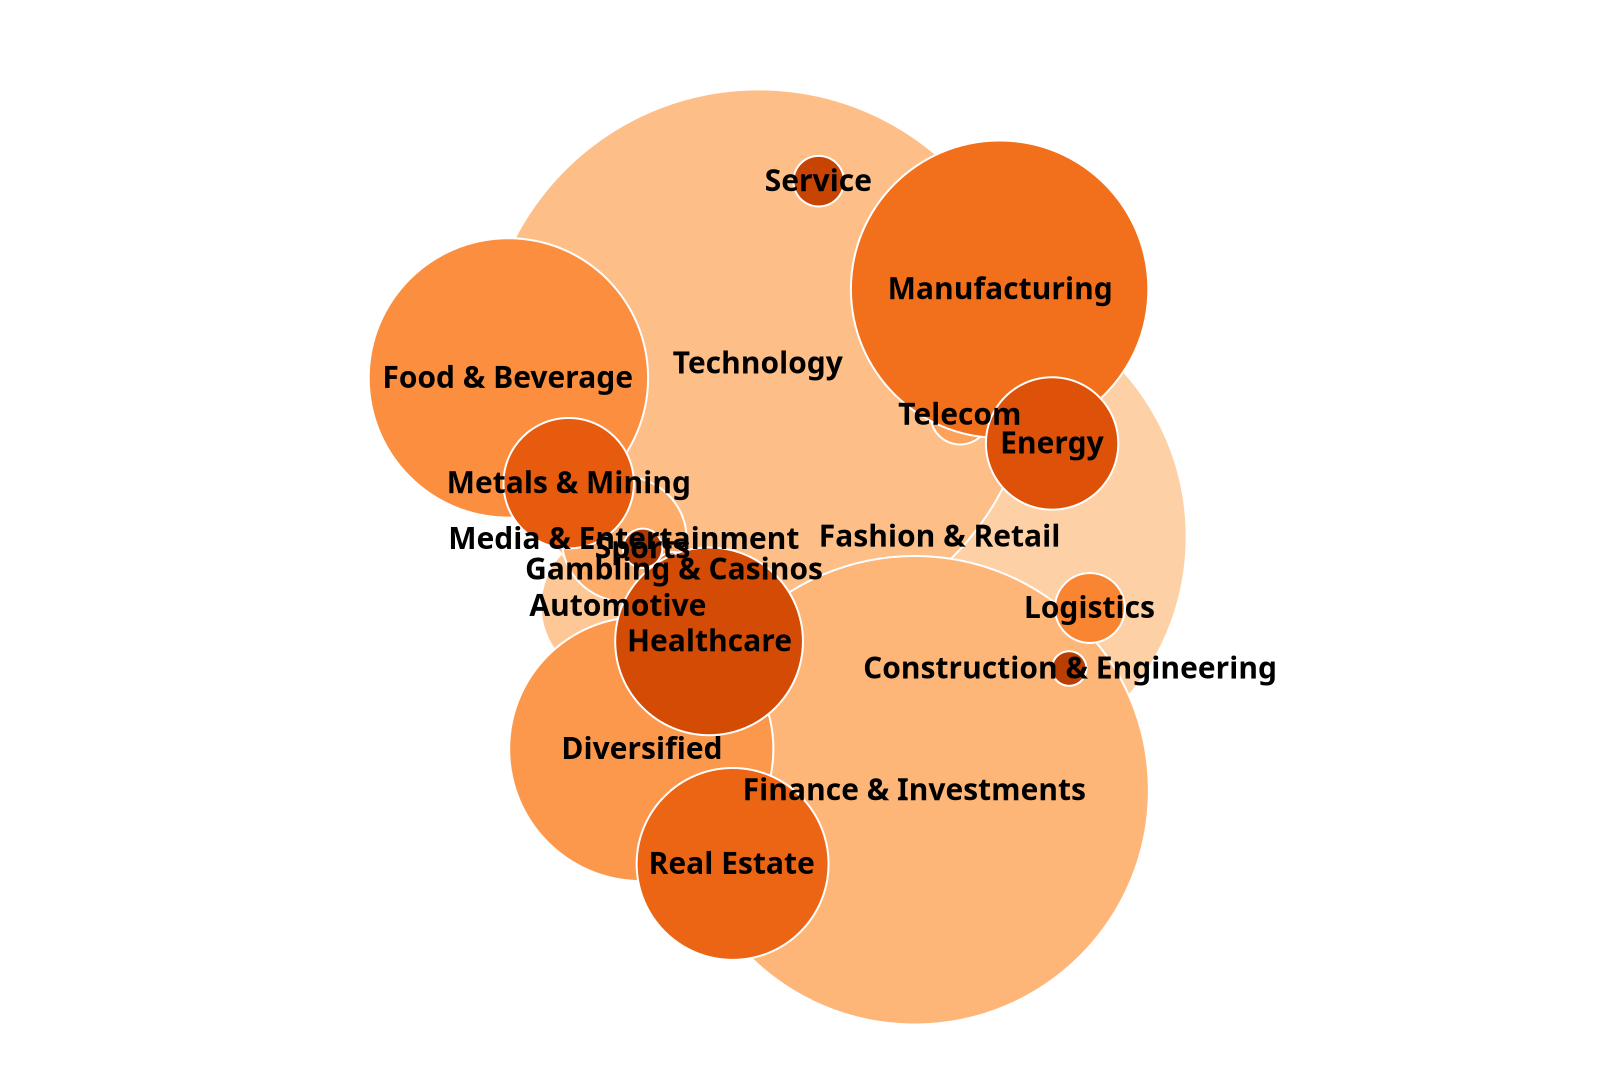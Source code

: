 {
    "$schema": "https://vega.github.io/schema/vega/v5.json",
    "width": 800,
    "height": 500,
    "padding": { "left": 5, "right": 5, "top": 20, "bottom": 20 },
    "autosize": "none",
    "signals": [
        { "name": "cx", "update": "width / 2" },
        { "name": "cy", "update": "height / 2" },
        {
            "name": "gravityX",
            "value": 0.2,
            "bind": { "input": "range", "min": 0, "max": 1 }
        },
        {
            "name": "gravityY",
            "value": 0.1,
            "bind": { "input": "range", "min": 0, "max": 1 }
        }
    ],
    "data": [{
        "name": "table",
        "values": [
            { "category": "Fashion & Retail", "amount": 1698800 },
            { "category": "Automotive", "amount": 525300 },
            { "category": "Technology", "amount": 1877900 },
            { "category": "Finance & Investments", "amount": 1605100 },
            { "category": "Media & Entertainment", "amount": 427500 },
            { "category": "Telecom", "amount": 203500 },
            { "category": "Diversified", "amount": 905200 },
            { "category": "Food & Beverage", "amount": 957200 },
            { "category": "Logistics", "amount": 239500 },
            { "category": "Gambling & Casinos", "amount": 120500 },
            { "category": "Manufacturing", "amount": 1019000 },
            { "category": "Real Estate", "amount": 657400 },
            { "category": "Metals & Mining", "amount": 446800 },
            { "category": "Energy", "amount": 453500 },
            { "category": "Healthcare", "amount": 643200 },
            { "category": "Service", "amount": 173400 },
            { "category": "Construction & Engineering", "amount": 118500 },
            { "category": "Sports", "amount": 134500 }
        ]
    }],
    "scales": [{
            "name": "size",
            "domain": { "data": "table", "field": "amount" },
            "range": [0.01, 0.02]
        },
        {
            "name": "color",
            "type": "ordinal",
            "domain": { "data": "table", "field": "category" },
            "range": { "scheme": "oranges" }
        }
    ],
    "marks": [{
            "name": "nodes",
            "type": "symbol",
            "from": { "data": "table" },
            "encode": {
                "enter": {
                    "fill": { "scale": "color", "field": "category" },
                    "xfocus": { "signal": "cx" },
                    "yfocus": { "signal": "cy" }
                },
                "update": {
                    "size": { "signal": "pow(2 * datum.amount, 2)", "scale": "size" },
                    "stroke": { "value": "white" },
                    "strokeWidth": { "value": 1 },
                    "tooltip": { "signal": "datum.category + ' : $' + format(datum.amount, ',') + ' bn'" }
                }
            },
            "transform": [{
                "type": "force",
                "iterations": 100,
                "static": false,
                "forces": [
                    { "force": "collide", "iterations": 2, "radius": { "expr": "sqrt(datum.size) / 2" } },
                    { "force": "center", "x": { "signal": "cx" }, "y": { "signal": "cy" } },
                    { "force": "x", "x": "xfocus", "strength": { "signal": "gravityX" } },
                    { "force": "y", "y": "yfocus", "strength": { "signal": "gravityY" } }
                ]
            }]
        },
        {
            "type": "text",
            "from": { "data": "nodes" },
            "encode": {
                "enter": {
                    "align": { "value": "center" },
                    "baseline": { "value": "middle" },
                    "fontSize": { "value": 15 },
                    "fontWeight": { "value": "bold" },
                    "fill": { "value": "black" },
                    "text": { "field": "datum.category" }
                },
                "update": {
                    "x": { "field": "x" },
                    "y": { "field": "y" }
                }
            }
        }
    ]
}